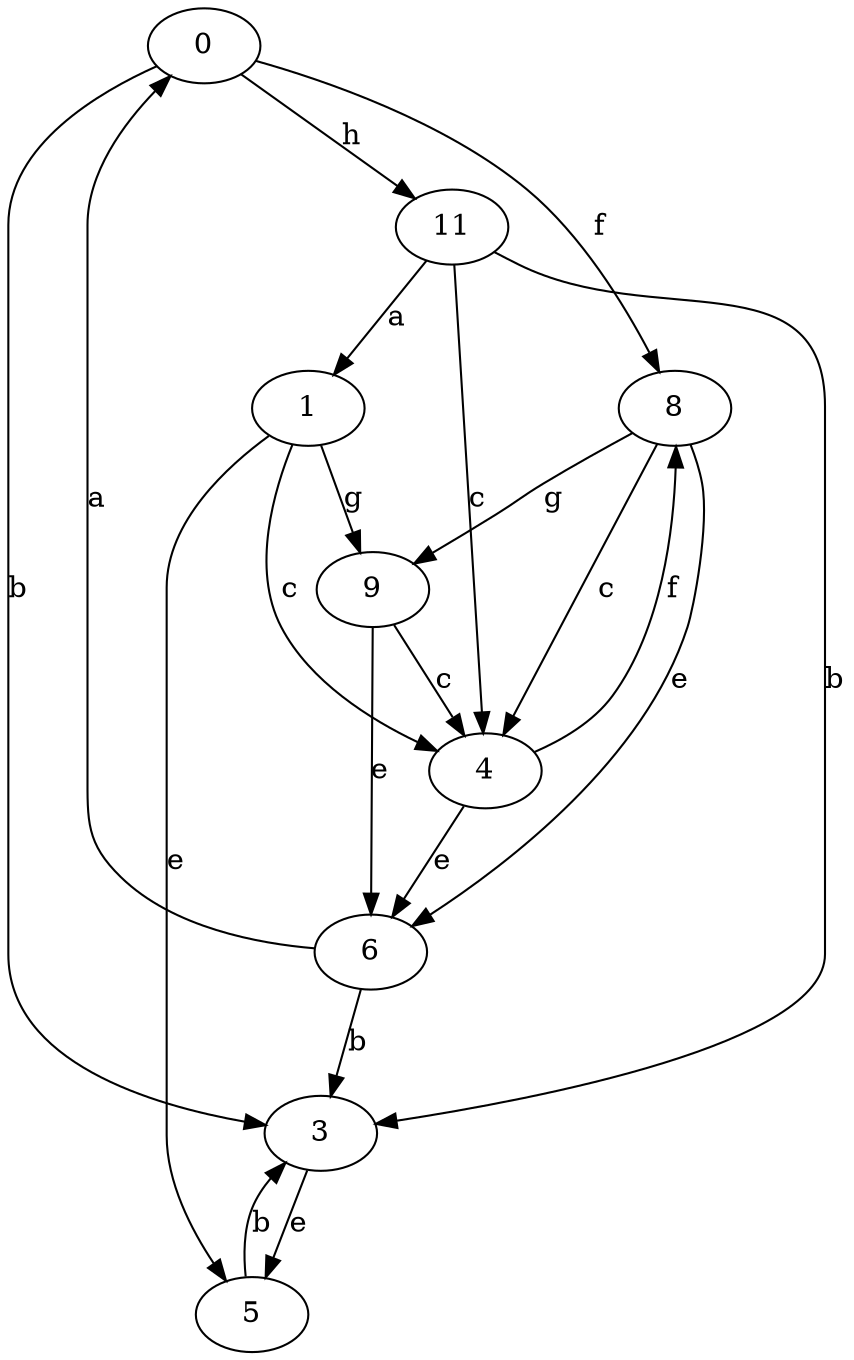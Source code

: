 strict digraph  {
0;
1;
3;
4;
5;
6;
8;
9;
11;
0 -> 3  [label=b];
0 -> 8  [label=f];
0 -> 11  [label=h];
1 -> 4  [label=c];
1 -> 5  [label=e];
1 -> 9  [label=g];
3 -> 5  [label=e];
4 -> 6  [label=e];
4 -> 8  [label=f];
5 -> 3  [label=b];
6 -> 0  [label=a];
6 -> 3  [label=b];
8 -> 4  [label=c];
8 -> 6  [label=e];
8 -> 9  [label=g];
9 -> 4  [label=c];
9 -> 6  [label=e];
11 -> 1  [label=a];
11 -> 3  [label=b];
11 -> 4  [label=c];
}
